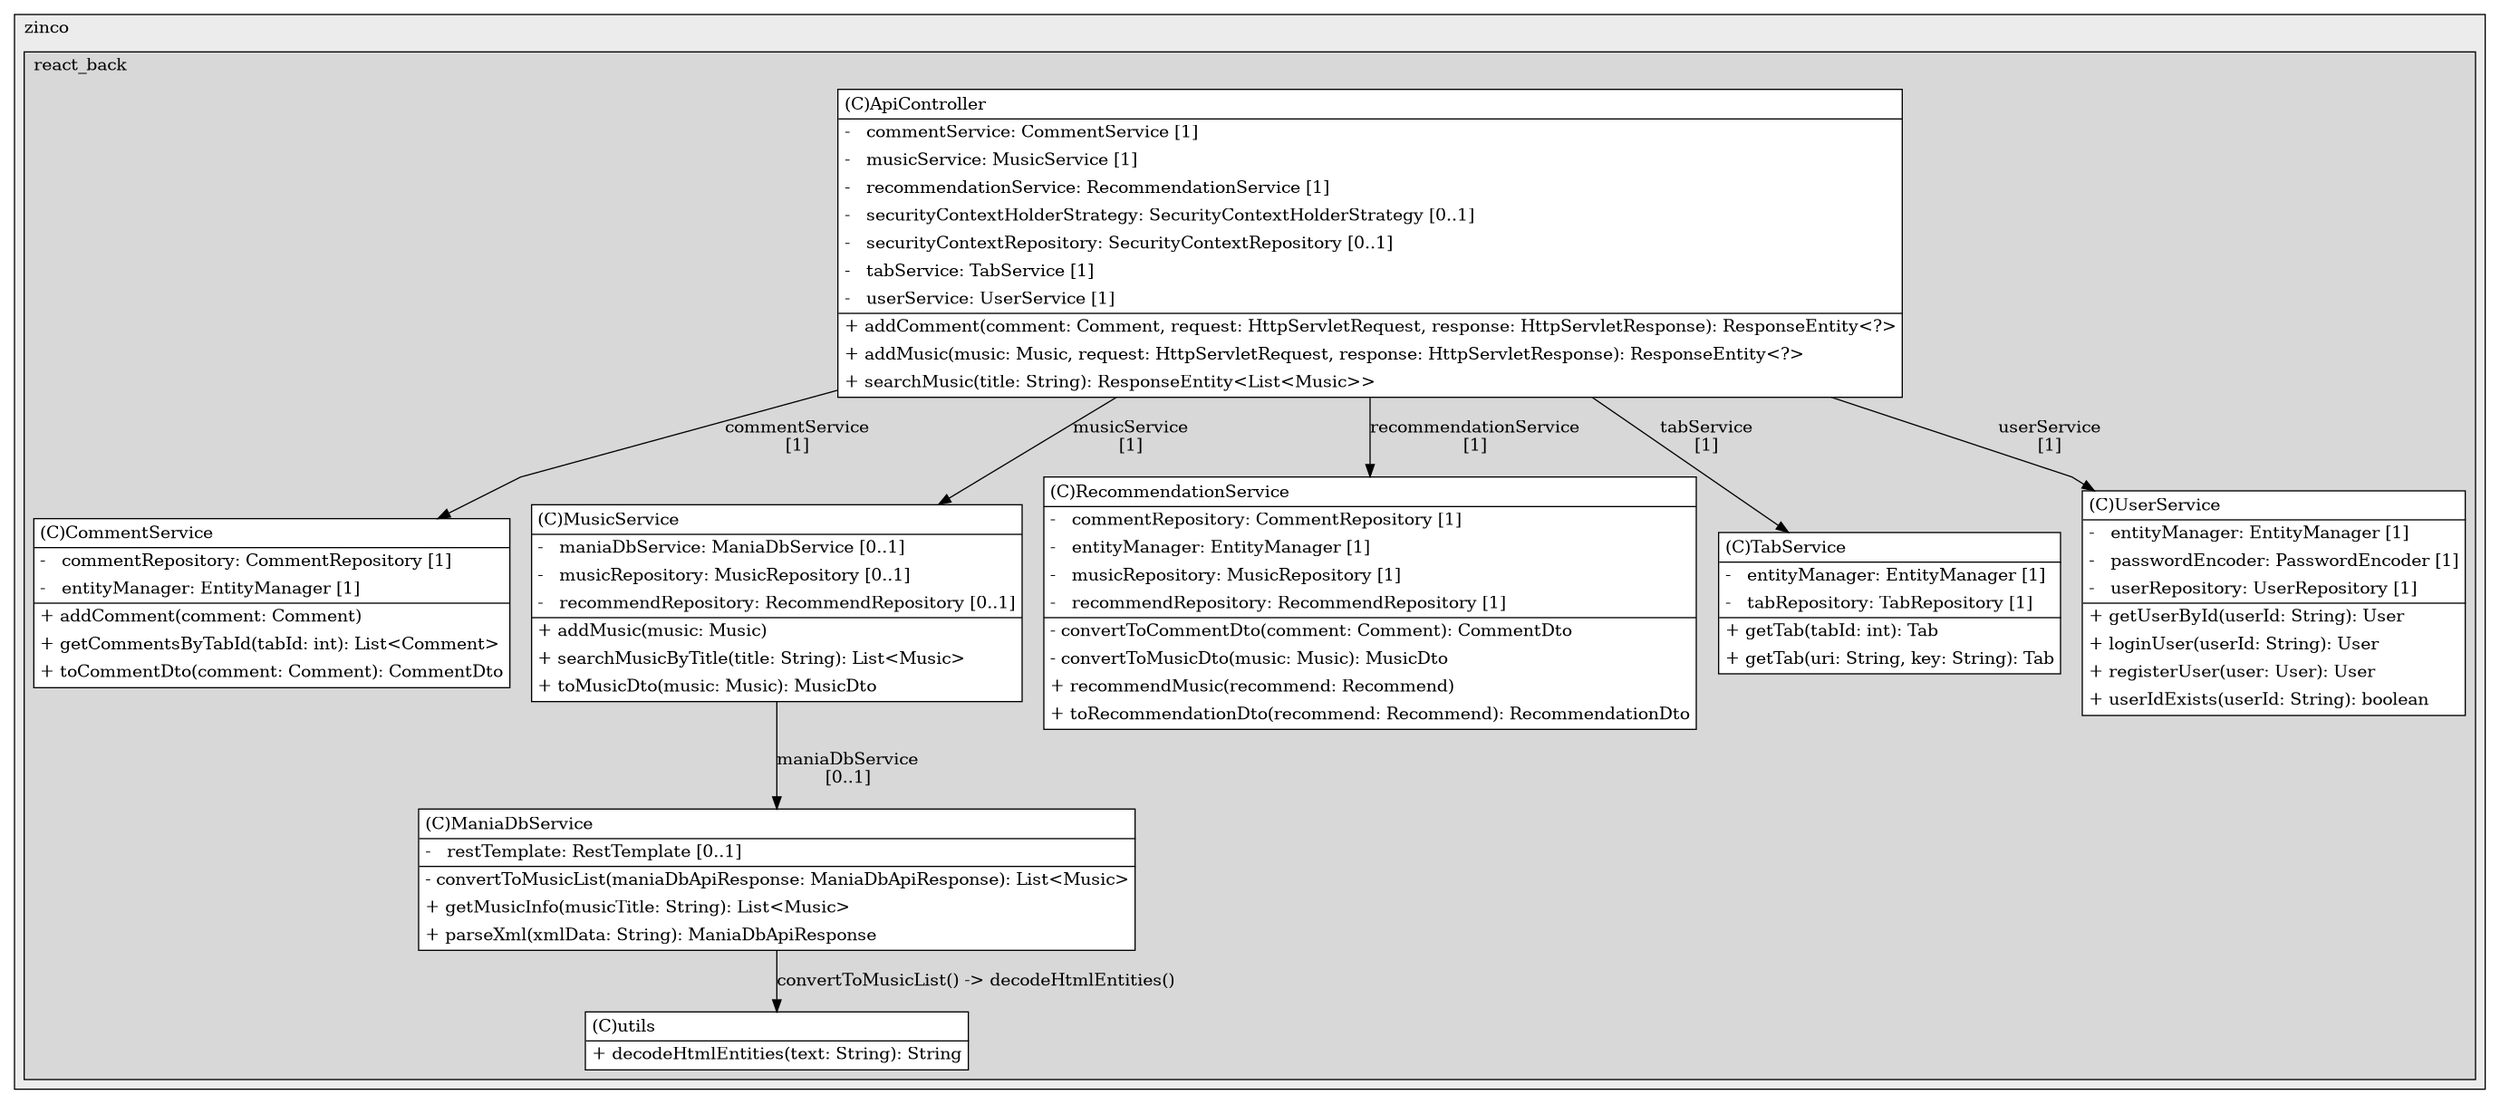 @startuml

/' diagram meta data start
config=StructureConfiguration;
{
  "projectClassification": {
    "searchMode": "OpenProject", // OpenProject, AllProjects
    "includedProjects": "",
    "pathEndKeywords": "*.impl",
    "isClientPath": "",
    "isClientName": "",
    "isTestPath": "",
    "isTestName": "",
    "isMappingPath": "",
    "isMappingName": "",
    "isDataAccessPath": "",
    "isDataAccessName": "",
    "isDataStructurePath": "",
    "isDataStructureName": "",
    "isInterfaceStructuresPath": "",
    "isInterfaceStructuresName": "",
    "isEntryPointPath": "",
    "isEntryPointName": "",
    "treatFinalFieldsAsMandatory": false
  },
  "graphRestriction": {
    "classPackageExcludeFilter": "",
    "classPackageIncludeFilter": "",
    "classNameExcludeFilter": "",
    "classNameIncludeFilter": "",
    "methodNameExcludeFilter": "",
    "methodNameIncludeFilter": "",
    "removeByInheritance": "", // inheritance/annotation based filtering is done in a second step
    "removeByAnnotation": "",
    "removeByClassPackage": "", // cleanup the graph after inheritance/annotation based filtering is done
    "removeByClassName": "",
    "cutMappings": false,
    "cutEnum": true,
    "cutTests": true,
    "cutClient": true,
    "cutDataAccess": false,
    "cutInterfaceStructures": false,
    "cutDataStructures": false,
    "cutGetterAndSetter": true,
    "cutConstructors": true
  },
  "graphTraversal": {
    "forwardDepth": 3,
    "backwardDepth": 3,
    "classPackageExcludeFilter": "",
    "classPackageIncludeFilter": "",
    "classNameExcludeFilter": "",
    "classNameIncludeFilter": "",
    "methodNameExcludeFilter": "",
    "methodNameIncludeFilter": "",
    "hideMappings": false,
    "hideDataStructures": false,
    "hidePrivateMethods": true,
    "hideInterfaceCalls": true, // indirection: implementation -> interface (is hidden) -> implementation
    "onlyShowApplicationEntryPoints": false, // root node is included
    "useMethodCallsForStructureDiagram": "ForwardOnly" // ForwardOnly, BothDirections, No
  },
  "details": {
    "aggregation": "GroupByClass", // ByClass, GroupByClass, None
    "showClassGenericTypes": true,
    "showMethods": true,
    "showMethodParameterNames": true,
    "showMethodParameterTypes": true,
    "showMethodReturnType": true,
    "showPackageLevels": 2,
    "showDetailedClassStructure": true
  },
  "rootClass": "com.zinco.react_back.controller.ApiController",
  "extensionCallbackMethod": "" // qualified.class.name#methodName - signature: public static String method(String)
}
diagram meta data end '/



digraph g {
    rankdir="TB"
    splines=polyline
    

'nodes 
subgraph cluster_115906507 { 
   	label=zinco
	labeljust=l
	fillcolor="#ececec"
	style=filled
   
   subgraph cluster_1610398294 { 
   	label=react_back
	labeljust=l
	fillcolor="#d8d8d8"
	style=filled
   
   ApiController1916102515[
	label=<<TABLE BORDER="1" CELLBORDER="0" CELLPADDING="4" CELLSPACING="0">
<TR><TD ALIGN="LEFT" >(C)ApiController</TD></TR>
<HR/>
<TR><TD ALIGN="LEFT" >-   commentService: CommentService [1]</TD></TR>
<TR><TD ALIGN="LEFT" >-   musicService: MusicService [1]</TD></TR>
<TR><TD ALIGN="LEFT" >-   recommendationService: RecommendationService [1]</TD></TR>
<TR><TD ALIGN="LEFT" >-   securityContextHolderStrategy: SecurityContextHolderStrategy [0..1]</TD></TR>
<TR><TD ALIGN="LEFT" >-   securityContextRepository: SecurityContextRepository [0..1]</TD></TR>
<TR><TD ALIGN="LEFT" >-   tabService: TabService [1]</TD></TR>
<TR><TD ALIGN="LEFT" >-   userService: UserService [1]</TD></TR>
<HR/>
<TR><TD ALIGN="LEFT" >+ addComment(comment: Comment, request: HttpServletRequest, response: HttpServletResponse): ResponseEntity&lt;?&gt;</TD></TR>
<TR><TD ALIGN="LEFT" >+ addMusic(music: Music, request: HttpServletRequest, response: HttpServletResponse): ResponseEntity&lt;?&gt;</TD></TR>
<TR><TD ALIGN="LEFT" >+ searchMusic(title: String): ResponseEntity&lt;List&lt;Music&gt;&gt;</TD></TR>
</TABLE>>
	style=filled
	margin=0
	shape=plaintext
	fillcolor="#FFFFFF"
];

CommentService2051811902[
	label=<<TABLE BORDER="1" CELLBORDER="0" CELLPADDING="4" CELLSPACING="0">
<TR><TD ALIGN="LEFT" >(C)CommentService</TD></TR>
<HR/>
<TR><TD ALIGN="LEFT" >-   commentRepository: CommentRepository [1]</TD></TR>
<TR><TD ALIGN="LEFT" >-   entityManager: EntityManager [1]</TD></TR>
<HR/>
<TR><TD ALIGN="LEFT" >+ addComment(comment: Comment)</TD></TR>
<TR><TD ALIGN="LEFT" >+ getCommentsByTabId(tabId: int): List&lt;Comment&gt;</TD></TR>
<TR><TD ALIGN="LEFT" >+ toCommentDto(comment: Comment): CommentDto</TD></TR>
</TABLE>>
	style=filled
	margin=0
	shape=plaintext
	fillcolor="#FFFFFF"
];

ManiaDbService2051811902[
	label=<<TABLE BORDER="1" CELLBORDER="0" CELLPADDING="4" CELLSPACING="0">
<TR><TD ALIGN="LEFT" >(C)ManiaDbService</TD></TR>
<HR/>
<TR><TD ALIGN="LEFT" >-   restTemplate: RestTemplate [0..1]</TD></TR>
<HR/>
<TR><TD ALIGN="LEFT" >- convertToMusicList(maniaDbApiResponse: ManiaDbApiResponse): List&lt;Music&gt;</TD></TR>
<TR><TD ALIGN="LEFT" >+ getMusicInfo(musicTitle: String): List&lt;Music&gt;</TD></TR>
<TR><TD ALIGN="LEFT" >+ parseXml(xmlData: String): ManiaDbApiResponse</TD></TR>
</TABLE>>
	style=filled
	margin=0
	shape=plaintext
	fillcolor="#FFFFFF"
];

MusicService2051811902[
	label=<<TABLE BORDER="1" CELLBORDER="0" CELLPADDING="4" CELLSPACING="0">
<TR><TD ALIGN="LEFT" >(C)MusicService</TD></TR>
<HR/>
<TR><TD ALIGN="LEFT" >-   maniaDbService: ManiaDbService [0..1]</TD></TR>
<TR><TD ALIGN="LEFT" >-   musicRepository: MusicRepository [0..1]</TD></TR>
<TR><TD ALIGN="LEFT" >-   recommendRepository: RecommendRepository [0..1]</TD></TR>
<HR/>
<TR><TD ALIGN="LEFT" >+ addMusic(music: Music)</TD></TR>
<TR><TD ALIGN="LEFT" >+ searchMusicByTitle(title: String): List&lt;Music&gt;</TD></TR>
<TR><TD ALIGN="LEFT" >+ toMusicDto(music: Music): MusicDto</TD></TR>
</TABLE>>
	style=filled
	margin=0
	shape=plaintext
	fillcolor="#FFFFFF"
];

RecommendationService2051811902[
	label=<<TABLE BORDER="1" CELLBORDER="0" CELLPADDING="4" CELLSPACING="0">
<TR><TD ALIGN="LEFT" >(C)RecommendationService</TD></TR>
<HR/>
<TR><TD ALIGN="LEFT" >-   commentRepository: CommentRepository [1]</TD></TR>
<TR><TD ALIGN="LEFT" >-   entityManager: EntityManager [1]</TD></TR>
<TR><TD ALIGN="LEFT" >-   musicRepository: MusicRepository [1]</TD></TR>
<TR><TD ALIGN="LEFT" >-   recommendRepository: RecommendRepository [1]</TD></TR>
<HR/>
<TR><TD ALIGN="LEFT" >- convertToCommentDto(comment: Comment): CommentDto</TD></TR>
<TR><TD ALIGN="LEFT" >- convertToMusicDto(music: Music): MusicDto</TD></TR>
<TR><TD ALIGN="LEFT" >+ recommendMusic(recommend: Recommend)</TD></TR>
<TR><TD ALIGN="LEFT" >+ toRecommendationDto(recommend: Recommend): RecommendationDto</TD></TR>
</TABLE>>
	style=filled
	margin=0
	shape=plaintext
	fillcolor="#FFFFFF"
];

TabService2051811902[
	label=<<TABLE BORDER="1" CELLBORDER="0" CELLPADDING="4" CELLSPACING="0">
<TR><TD ALIGN="LEFT" >(C)TabService</TD></TR>
<HR/>
<TR><TD ALIGN="LEFT" >-   entityManager: EntityManager [1]</TD></TR>
<TR><TD ALIGN="LEFT" >-   tabRepository: TabRepository [1]</TD></TR>
<HR/>
<TR><TD ALIGN="LEFT" >+ getTab(tabId: int): Tab</TD></TR>
<TR><TD ALIGN="LEFT" >+ getTab(uri: String, key: String): Tab</TD></TR>
</TABLE>>
	style=filled
	margin=0
	shape=plaintext
	fillcolor="#FFFFFF"
];

UserService2051811902[
	label=<<TABLE BORDER="1" CELLBORDER="0" CELLPADDING="4" CELLSPACING="0">
<TR><TD ALIGN="LEFT" >(C)UserService</TD></TR>
<HR/>
<TR><TD ALIGN="LEFT" >-   entityManager: EntityManager [1]</TD></TR>
<TR><TD ALIGN="LEFT" >-   passwordEncoder: PasswordEncoder [1]</TD></TR>
<TR><TD ALIGN="LEFT" >-   userRepository: UserRepository [1]</TD></TR>
<HR/>
<TR><TD ALIGN="LEFT" >+ getUserById(userId: String): User</TD></TR>
<TR><TD ALIGN="LEFT" >+ loginUser(userId: String): User</TD></TR>
<TR><TD ALIGN="LEFT" >+ registerUser(user: User): User</TD></TR>
<TR><TD ALIGN="LEFT" >+ userIdExists(userId: String): boolean</TD></TR>
</TABLE>>
	style=filled
	margin=0
	shape=plaintext
	fillcolor="#FFFFFF"
];

utils2136261242[
	label=<<TABLE BORDER="1" CELLBORDER="0" CELLPADDING="4" CELLSPACING="0">
<TR><TD ALIGN="LEFT" >(C)utils</TD></TR>
<HR/>
<TR><TD ALIGN="LEFT" >+ decodeHtmlEntities(text: String): String</TD></TR>
</TABLE>>
	style=filled
	margin=0
	shape=plaintext
	fillcolor="#FFFFFF"
];
} 
} 

'edges    
ApiController1916102515 -> CommentService2051811902[label="commentService
[1]"];
ApiController1916102515 -> MusicService2051811902[label="musicService
[1]"];
ApiController1916102515 -> RecommendationService2051811902[label="recommendationService
[1]"];
ApiController1916102515 -> TabService2051811902[label="tabService
[1]"];
ApiController1916102515 -> UserService2051811902[label="userService
[1]"];
ManiaDbService2051811902 -> utils2136261242[label="convertToMusicList() -> decodeHtmlEntities()"];
MusicService2051811902 -> ManiaDbService2051811902[label="maniaDbService
[0..1]"];
    
}
@enduml